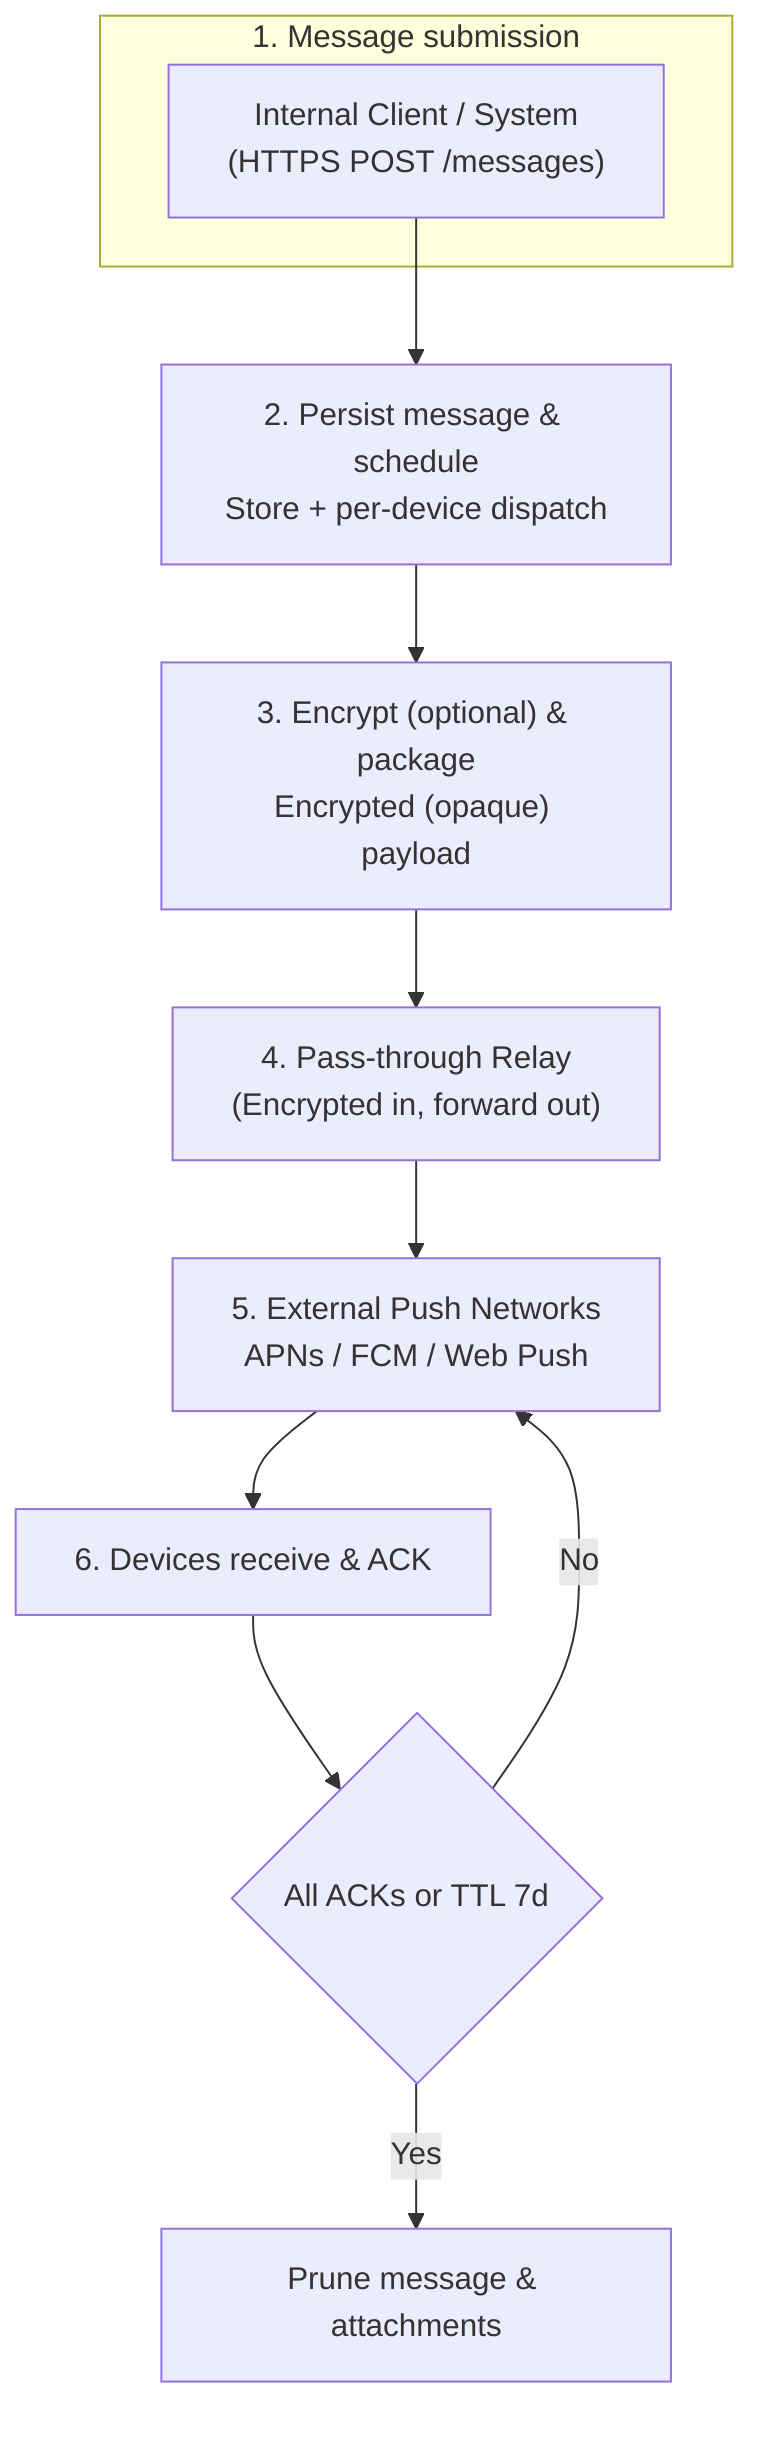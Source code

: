 flowchart TB
  subgraph Submit[1. Message submission]
    A["Internal Client / System\n(HTTPS POST /messages)"]
  end
  A --> B["2. Persist message & schedule\nStore + per-device dispatch"]
  B --> C["3. Encrypt (optional) & package\nEncrypted (opaque) payload"]
  C --> D["4. Pass-through Relay\n(Encrypted in, forward out)"]
  D --> E["5. External Push Networks\nAPNs / FCM / Web Push"]
  E --> F["6. Devices receive & ACK"]
  F --> G{"All ACKs or TTL 7d"}
  G -->|Yes| H["Prune message & attachments"]
  G -->|No| E